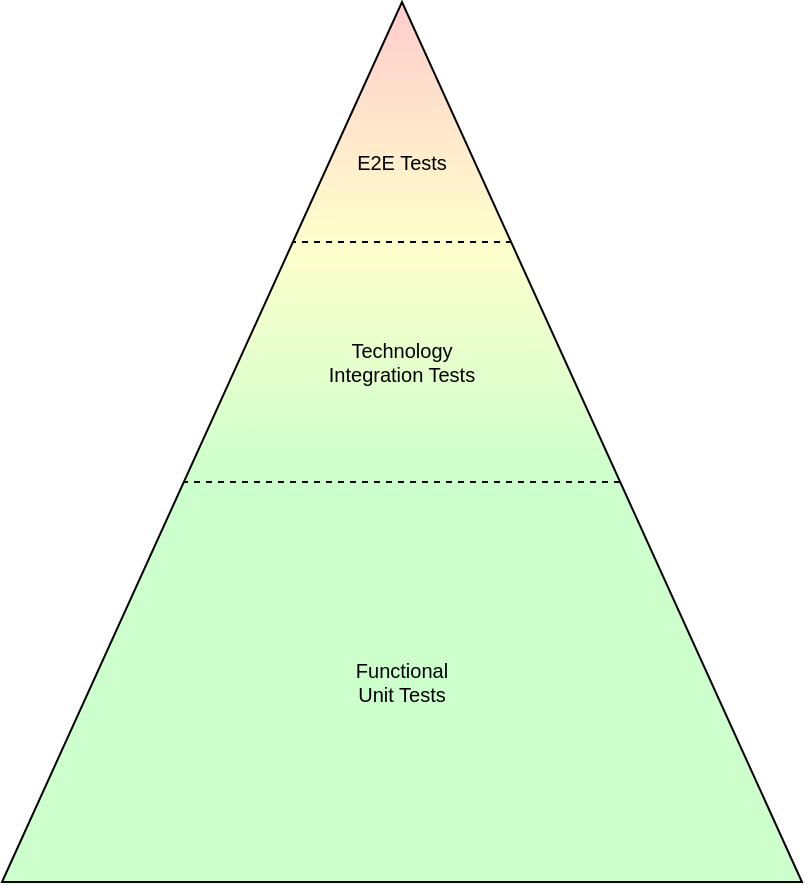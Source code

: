 <mxfile version="14.6.13" type="device"><diagram id="rlQRDYm_fVALH0VdIQan" name="Page-1"><mxGraphModel dx="984" dy="577" grid="1" gridSize="10" guides="1" tooltips="1" connect="1" arrows="1" fold="1" page="1" pageScale="1" pageWidth="827" pageHeight="1169" math="0" shadow="0"><root><mxCell id="0"/><mxCell id="1" parent="0"/><mxCell id="TVACZhWYjJaYShjl7cKk-3" value="" style="rounded=0;whiteSpace=wrap;html=1;strokeColor=none;fillColor=#FFCCCC;gradientColor=#FFFFCC;" vertex="1" parent="1"><mxGeometry x="40" y="40" width="400" height="120" as="geometry"/></mxCell><mxCell id="TVACZhWYjJaYShjl7cKk-4" value="" style="rounded=0;whiteSpace=wrap;html=1;strokeColor=none;fillColor=#FFFFCC;gradientColor=#CCFFCC;" vertex="1" parent="1"><mxGeometry x="40" y="160" width="400" height="120" as="geometry"/></mxCell><mxCell id="TVACZhWYjJaYShjl7cKk-5" value="" style="rounded=0;whiteSpace=wrap;html=1;strokeColor=none;gradientColor=#CCFFCC;fillColor=#CCFFCC;" vertex="1" parent="1"><mxGeometry x="40" y="280" width="400" height="200" as="geometry"/></mxCell><mxCell id="tEFfXX1kGlWmbQU1bf0o-2" value="Functional &lt;br&gt;Unit Tests" style="text;html=1;strokeColor=none;fillColor=none;align=center;verticalAlign=middle;whiteSpace=wrap;rounded=0;fontSize=10;" parent="1" vertex="1"><mxGeometry x="160" y="360" width="160" height="40" as="geometry"/></mxCell><mxCell id="tEFfXX1kGlWmbQU1bf0o-4" value="" style="endArrow=none;dashed=1;html=1;" parent="1" edge="1"><mxGeometry width="50" height="50" relative="1" as="geometry"><mxPoint x="40" y="280" as="sourcePoint"/><mxPoint x="440" y="280" as="targetPoint"/></mxGeometry></mxCell><mxCell id="tEFfXX1kGlWmbQU1bf0o-6" value="Technology&lt;br&gt;Integration Tests" style="text;html=1;strokeColor=none;fillColor=none;align=center;verticalAlign=middle;whiteSpace=wrap;rounded=0;fontSize=10;" parent="1" vertex="1"><mxGeometry x="160" y="200" width="160" height="40" as="geometry"/></mxCell><mxCell id="tEFfXX1kGlWmbQU1bf0o-7" value="E2E Tests" style="text;html=1;strokeColor=none;fillColor=none;align=center;verticalAlign=middle;whiteSpace=wrap;rounded=0;fontSize=10;" parent="1" vertex="1"><mxGeometry x="160" y="100" width="160" height="40" as="geometry"/></mxCell><mxCell id="TVACZhWYjJaYShjl7cKk-8" value="" style="endArrow=none;dashed=1;html=1;" edge="1" parent="1"><mxGeometry width="50" height="50" relative="1" as="geometry"><mxPoint x="40" y="160" as="sourcePoint"/><mxPoint x="440" y="160" as="targetPoint"/></mxGeometry></mxCell><mxCell id="TVACZhWYjJaYShjl7cKk-16" value="" style="verticalLabelPosition=bottom;verticalAlign=top;html=1;shape=mxgraph.basic.obtuse_triangle;dx=0;rotation=-180;strokeColor=none;" vertex="1" parent="1"><mxGeometry x="240" y="40" width="200" height="440" as="geometry"/></mxCell><mxCell id="TVACZhWYjJaYShjl7cKk-17" value="" style="verticalLabelPosition=bottom;verticalAlign=top;html=1;shape=mxgraph.basic.obtuse_triangle;dx=0;rotation=-180;flipH=1;strokeColor=none;" vertex="1" parent="1"><mxGeometry x="40" y="40" width="200" height="440" as="geometry"/></mxCell><mxCell id="tEFfXX1kGlWmbQU1bf0o-1" value="" style="verticalLabelPosition=bottom;verticalAlign=top;html=1;shape=mxgraph.basic.acute_triangle;dx=0.5;fillColor=none;" parent="1" vertex="1"><mxGeometry x="40" y="40" width="400" height="440" as="geometry"/></mxCell></root></mxGraphModel></diagram></mxfile>
